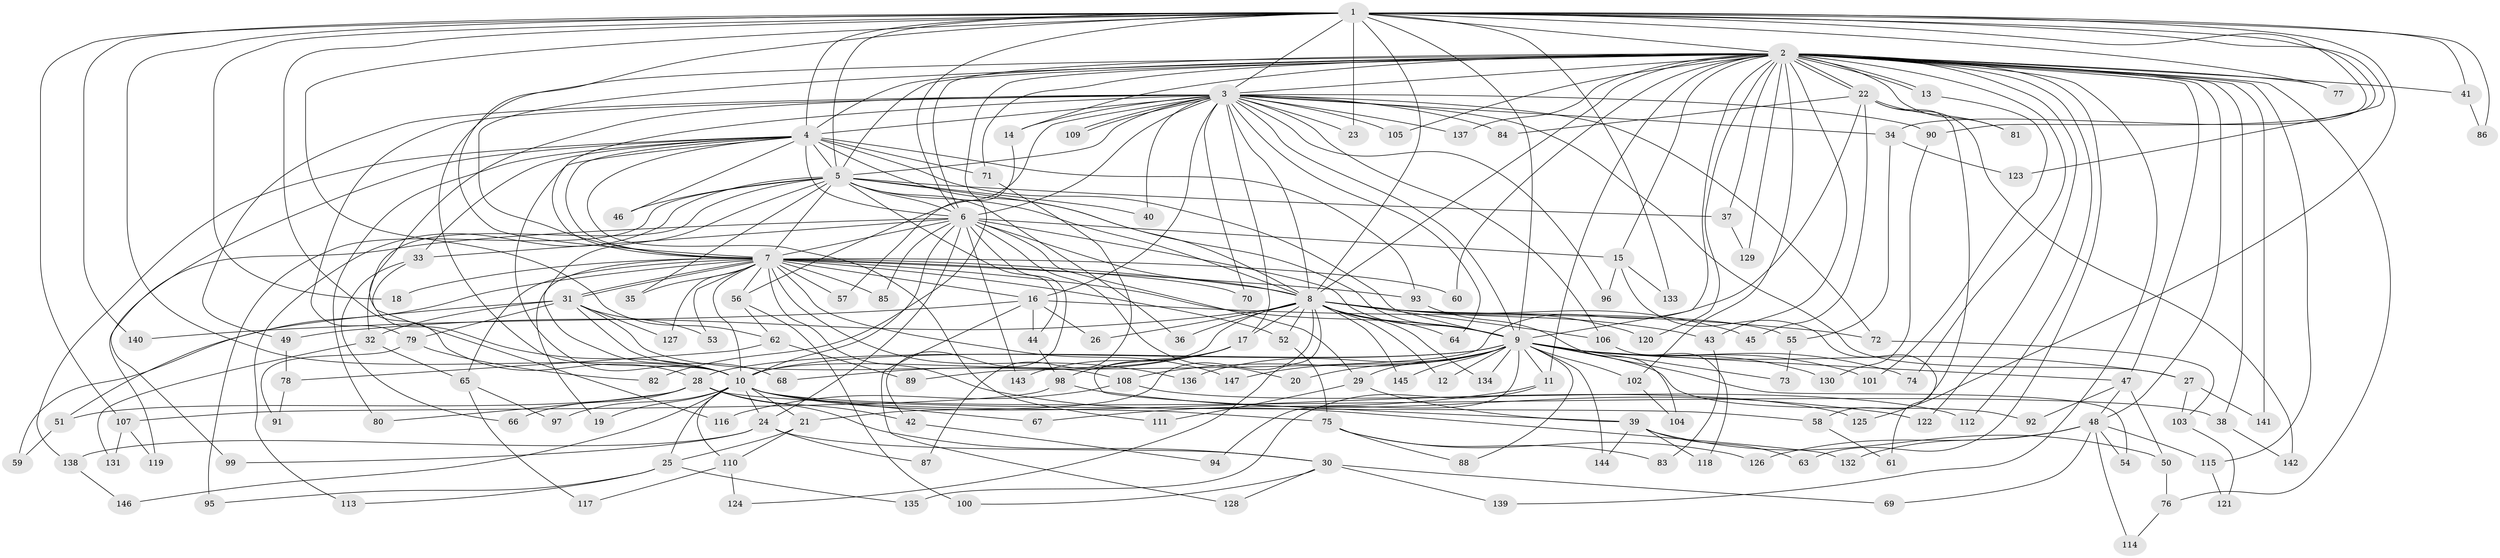 // coarse degree distribution, {28: 0.008849557522123894, 53: 0.008849557522123894, 14: 0.008849557522123894, 29: 0.008849557522123894, 21: 0.008849557522123894, 25: 0.008849557522123894, 18: 0.008849557522123894, 4: 0.11504424778761062, 3: 0.12389380530973451, 2: 0.5486725663716814, 5: 0.04424778761061947, 7: 0.017699115044247787, 10: 0.008849557522123894, 9: 0.008849557522123894, 8: 0.017699115044247787, 6: 0.017699115044247787, 1: 0.035398230088495575}
// Generated by graph-tools (version 1.1) at 2025/51/02/27/25 19:51:51]
// undirected, 147 vertices, 319 edges
graph export_dot {
graph [start="1"]
  node [color=gray90,style=filled];
  1;
  2;
  3;
  4;
  5;
  6;
  7;
  8;
  9;
  10;
  11;
  12;
  13;
  14;
  15;
  16;
  17;
  18;
  19;
  20;
  21;
  22;
  23;
  24;
  25;
  26;
  27;
  28;
  29;
  30;
  31;
  32;
  33;
  34;
  35;
  36;
  37;
  38;
  39;
  40;
  41;
  42;
  43;
  44;
  45;
  46;
  47;
  48;
  49;
  50;
  51;
  52;
  53;
  54;
  55;
  56;
  57;
  58;
  59;
  60;
  61;
  62;
  63;
  64;
  65;
  66;
  67;
  68;
  69;
  70;
  71;
  72;
  73;
  74;
  75;
  76;
  77;
  78;
  79;
  80;
  81;
  82;
  83;
  84;
  85;
  86;
  87;
  88;
  89;
  90;
  91;
  92;
  93;
  94;
  95;
  96;
  97;
  98;
  99;
  100;
  101;
  102;
  103;
  104;
  105;
  106;
  107;
  108;
  109;
  110;
  111;
  112;
  113;
  114;
  115;
  116;
  117;
  118;
  119;
  120;
  121;
  122;
  123;
  124;
  125;
  126;
  127;
  128;
  129;
  130;
  131;
  132;
  133;
  134;
  135;
  136;
  137;
  138;
  139;
  140;
  141;
  142;
  143;
  144;
  145;
  146;
  147;
  1 -- 2;
  1 -- 3;
  1 -- 4;
  1 -- 5;
  1 -- 6;
  1 -- 7;
  1 -- 8;
  1 -- 9;
  1 -- 10;
  1 -- 18;
  1 -- 23;
  1 -- 28;
  1 -- 34;
  1 -- 41;
  1 -- 62;
  1 -- 77;
  1 -- 86;
  1 -- 90;
  1 -- 107;
  1 -- 123;
  1 -- 125;
  1 -- 133;
  1 -- 140;
  2 -- 3;
  2 -- 4;
  2 -- 5;
  2 -- 6;
  2 -- 7;
  2 -- 8;
  2 -- 9;
  2 -- 10;
  2 -- 11;
  2 -- 13;
  2 -- 13;
  2 -- 14;
  2 -- 15;
  2 -- 22;
  2 -- 22;
  2 -- 37;
  2 -- 38;
  2 -- 41;
  2 -- 43;
  2 -- 47;
  2 -- 48;
  2 -- 60;
  2 -- 63;
  2 -- 71;
  2 -- 74;
  2 -- 76;
  2 -- 77;
  2 -- 81;
  2 -- 82;
  2 -- 102;
  2 -- 105;
  2 -- 112;
  2 -- 115;
  2 -- 120;
  2 -- 122;
  2 -- 129;
  2 -- 137;
  2 -- 139;
  2 -- 141;
  3 -- 4;
  3 -- 5;
  3 -- 6;
  3 -- 7;
  3 -- 8;
  3 -- 9;
  3 -- 10;
  3 -- 14;
  3 -- 16;
  3 -- 17;
  3 -- 23;
  3 -- 27;
  3 -- 34;
  3 -- 40;
  3 -- 49;
  3 -- 56;
  3 -- 64;
  3 -- 70;
  3 -- 72;
  3 -- 79;
  3 -- 84;
  3 -- 90;
  3 -- 96;
  3 -- 105;
  3 -- 106;
  3 -- 109;
  3 -- 109;
  3 -- 137;
  4 -- 5;
  4 -- 6;
  4 -- 7;
  4 -- 8;
  4 -- 9;
  4 -- 10;
  4 -- 33;
  4 -- 46;
  4 -- 71;
  4 -- 80;
  4 -- 93;
  4 -- 99;
  4 -- 111;
  4 -- 138;
  5 -- 6;
  5 -- 7;
  5 -- 8;
  5 -- 9;
  5 -- 10;
  5 -- 32;
  5 -- 35;
  5 -- 36;
  5 -- 37;
  5 -- 40;
  5 -- 44;
  5 -- 46;
  5 -- 95;
  5 -- 113;
  6 -- 7;
  6 -- 8;
  6 -- 9;
  6 -- 10;
  6 -- 15;
  6 -- 20;
  6 -- 24;
  6 -- 29;
  6 -- 33;
  6 -- 42;
  6 -- 85;
  6 -- 119;
  6 -- 143;
  7 -- 8;
  7 -- 9;
  7 -- 10;
  7 -- 16;
  7 -- 18;
  7 -- 19;
  7 -- 31;
  7 -- 31;
  7 -- 35;
  7 -- 51;
  7 -- 52;
  7 -- 53;
  7 -- 56;
  7 -- 57;
  7 -- 60;
  7 -- 65;
  7 -- 70;
  7 -- 85;
  7 -- 93;
  7 -- 127;
  7 -- 132;
  7 -- 136;
  7 -- 147;
  8 -- 9;
  8 -- 10;
  8 -- 12;
  8 -- 17;
  8 -- 21;
  8 -- 26;
  8 -- 36;
  8 -- 43;
  8 -- 45;
  8 -- 49;
  8 -- 52;
  8 -- 55;
  8 -- 64;
  8 -- 106;
  8 -- 120;
  8 -- 124;
  8 -- 134;
  8 -- 145;
  9 -- 10;
  9 -- 11;
  9 -- 12;
  9 -- 20;
  9 -- 27;
  9 -- 28;
  9 -- 29;
  9 -- 47;
  9 -- 54;
  9 -- 73;
  9 -- 74;
  9 -- 88;
  9 -- 92;
  9 -- 94;
  9 -- 101;
  9 -- 102;
  9 -- 108;
  9 -- 130;
  9 -- 134;
  9 -- 136;
  9 -- 144;
  9 -- 145;
  9 -- 147;
  10 -- 19;
  10 -- 21;
  10 -- 24;
  10 -- 25;
  10 -- 38;
  10 -- 67;
  10 -- 75;
  10 -- 97;
  10 -- 110;
  10 -- 125;
  10 -- 146;
  11 -- 67;
  11 -- 135;
  13 -- 101;
  14 -- 57;
  15 -- 61;
  15 -- 96;
  15 -- 133;
  16 -- 26;
  16 -- 44;
  16 -- 72;
  16 -- 128;
  16 -- 140;
  17 -- 39;
  17 -- 68;
  17 -- 98;
  17 -- 143;
  21 -- 25;
  21 -- 110;
  22 -- 45;
  22 -- 58;
  22 -- 81;
  22 -- 84;
  22 -- 89;
  22 -- 142;
  24 -- 30;
  24 -- 87;
  24 -- 99;
  24 -- 138;
  25 -- 95;
  25 -- 113;
  25 -- 135;
  27 -- 103;
  27 -- 141;
  28 -- 30;
  28 -- 42;
  28 -- 51;
  28 -- 58;
  28 -- 66;
  28 -- 80;
  29 -- 39;
  29 -- 111;
  30 -- 69;
  30 -- 100;
  30 -- 128;
  30 -- 139;
  31 -- 32;
  31 -- 53;
  31 -- 59;
  31 -- 68;
  31 -- 79;
  31 -- 108;
  31 -- 127;
  32 -- 65;
  32 -- 131;
  33 -- 66;
  33 -- 116;
  34 -- 55;
  34 -- 123;
  37 -- 129;
  38 -- 142;
  39 -- 50;
  39 -- 63;
  39 -- 118;
  39 -- 144;
  41 -- 86;
  42 -- 94;
  43 -- 83;
  44 -- 98;
  47 -- 48;
  47 -- 50;
  47 -- 92;
  48 -- 54;
  48 -- 69;
  48 -- 114;
  48 -- 115;
  48 -- 126;
  48 -- 132;
  49 -- 78;
  50 -- 76;
  51 -- 59;
  52 -- 75;
  55 -- 73;
  56 -- 62;
  56 -- 100;
  58 -- 61;
  62 -- 78;
  62 -- 89;
  65 -- 97;
  65 -- 117;
  71 -- 87;
  72 -- 103;
  75 -- 83;
  75 -- 88;
  75 -- 126;
  76 -- 114;
  78 -- 91;
  79 -- 82;
  79 -- 91;
  90 -- 130;
  93 -- 104;
  98 -- 107;
  98 -- 122;
  102 -- 104;
  103 -- 121;
  106 -- 118;
  107 -- 119;
  107 -- 131;
  108 -- 112;
  108 -- 116;
  110 -- 117;
  110 -- 124;
  115 -- 121;
  138 -- 146;
}
